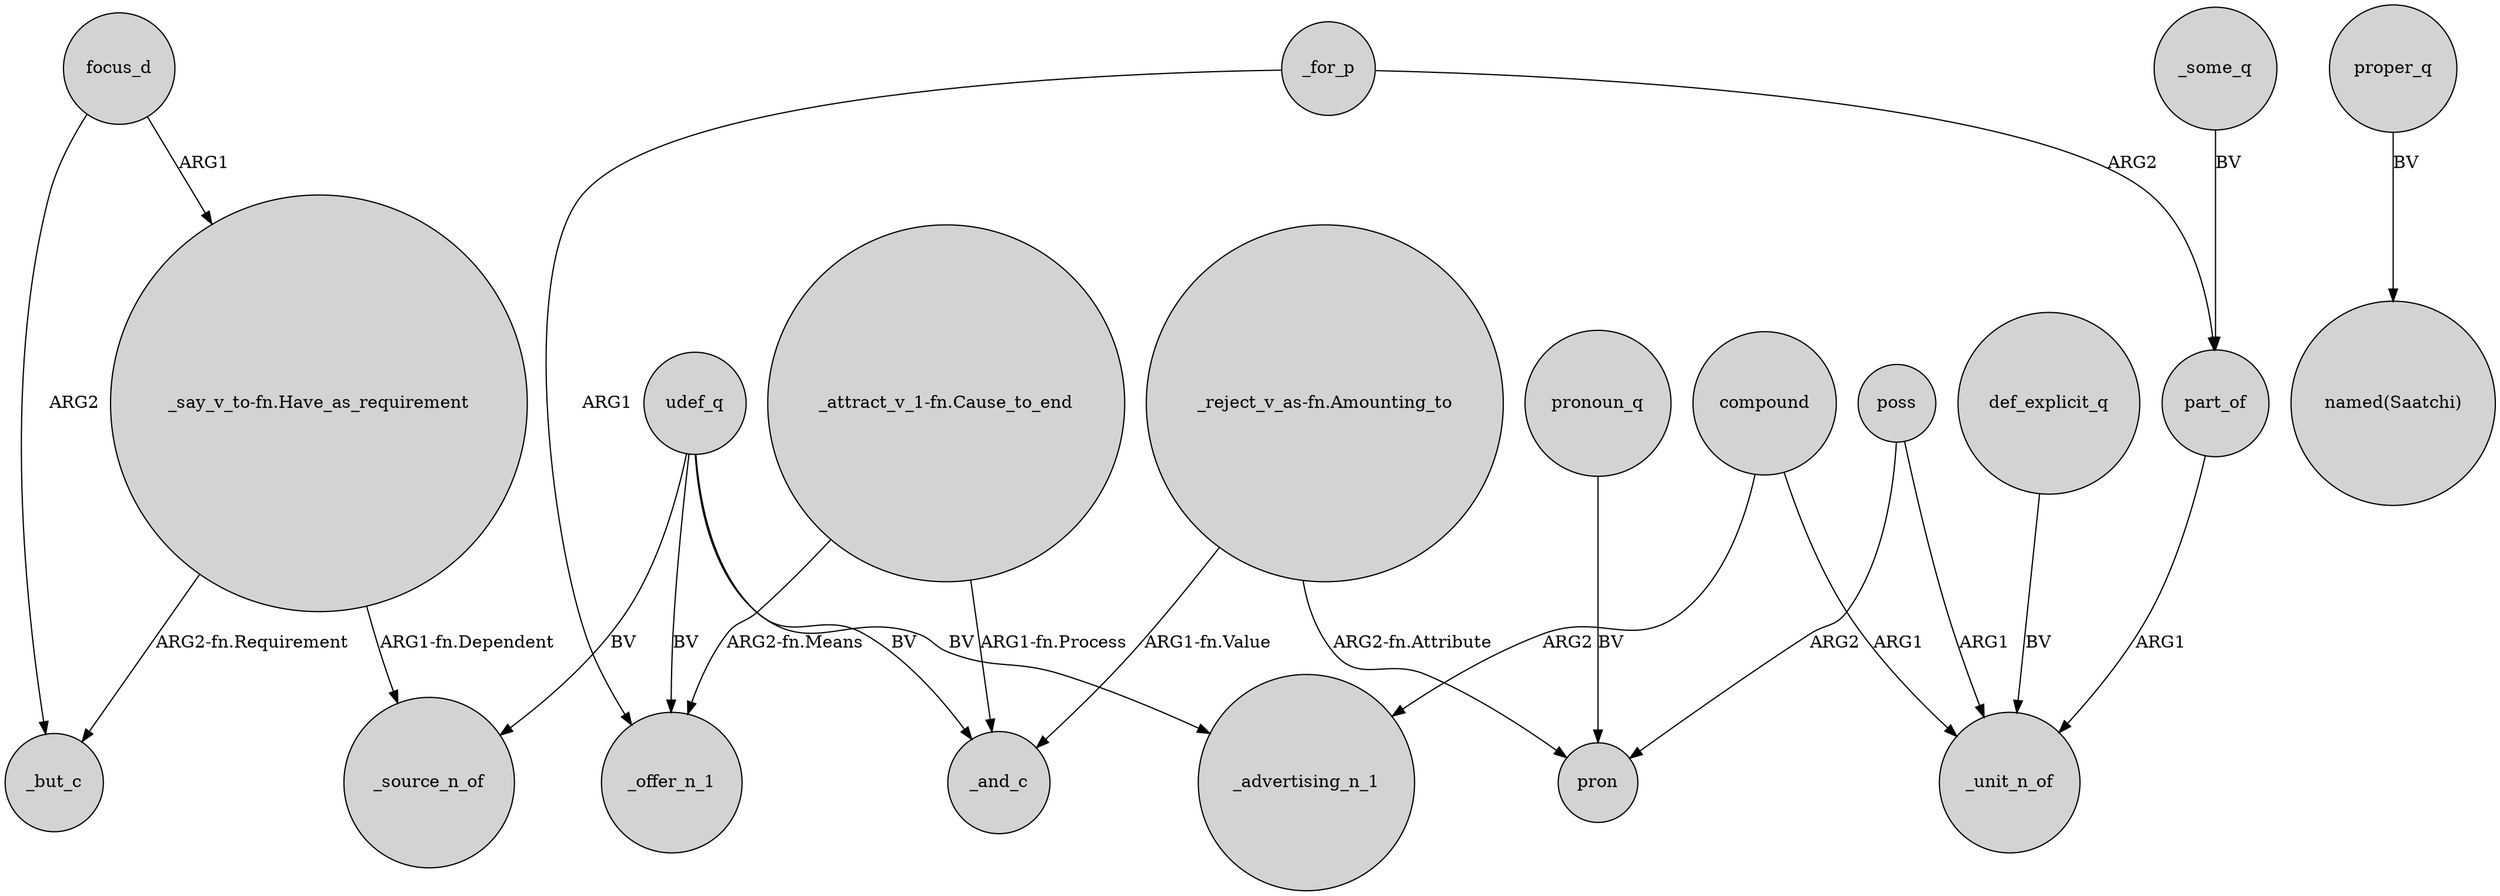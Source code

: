 digraph {
	node [shape=circle style=filled]
	_for_p -> _offer_n_1 [label=ARG1]
	"_say_v_to-fn.Have_as_requirement" -> _source_n_of [label="ARG1-fn.Dependent"]
	"_attract_v_1-fn.Cause_to_end" -> _and_c [label="ARG1-fn.Process"]
	focus_d -> _but_c [label=ARG2]
	udef_q -> _source_n_of [label=BV]
	focus_d -> "_say_v_to-fn.Have_as_requirement" [label=ARG1]
	_for_p -> part_of [label=ARG2]
	udef_q -> _offer_n_1 [label=BV]
	udef_q -> _and_c [label=BV]
	"_reject_v_as-fn.Amounting_to" -> _and_c [label="ARG1-fn.Value"]
	part_of -> _unit_n_of [label=ARG1]
	pronoun_q -> pron [label=BV]
	poss -> pron [label=ARG2]
	udef_q -> _advertising_n_1 [label=BV]
	"_say_v_to-fn.Have_as_requirement" -> _but_c [label="ARG2-fn.Requirement"]
	def_explicit_q -> _unit_n_of [label=BV]
	proper_q -> "named(Saatchi)" [label=BV]
	"_reject_v_as-fn.Amounting_to" -> pron [label="ARG2-fn.Attribute"]
	_some_q -> part_of [label=BV]
	"_attract_v_1-fn.Cause_to_end" -> _offer_n_1 [label="ARG2-fn.Means"]
	compound -> _advertising_n_1 [label=ARG2]
	poss -> _unit_n_of [label=ARG1]
	compound -> _unit_n_of [label=ARG1]
}
